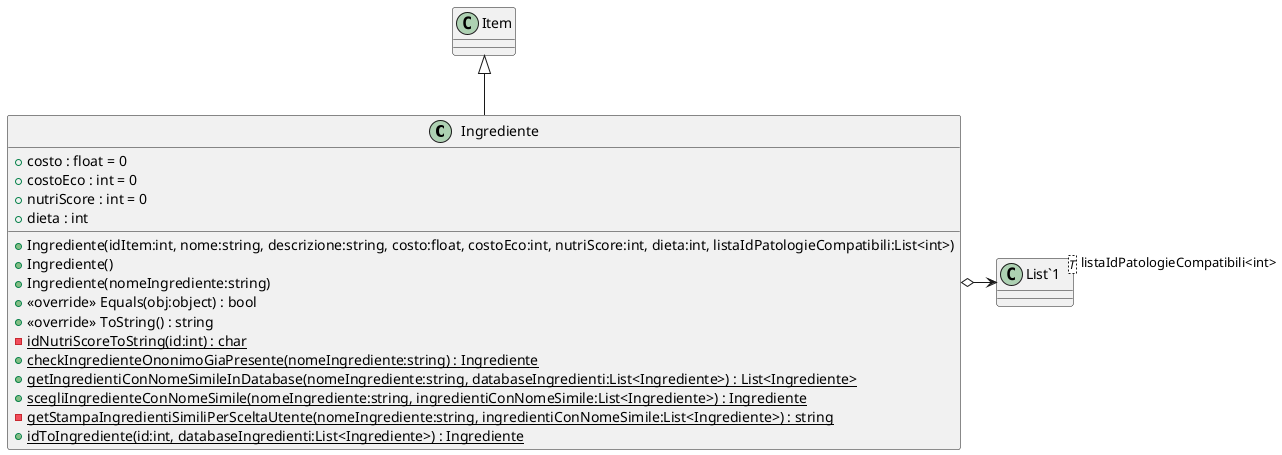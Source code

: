 @startuml
class Ingrediente {
    + costo : float = 0
    + costoEco : int = 0
    + nutriScore : int = 0
    + dieta : int
    + Ingrediente(idItem:int, nome:string, descrizione:string, costo:float, costoEco:int, nutriScore:int, dieta:int, listaIdPatologieCompatibili:List<int>)
    + Ingrediente()
    + Ingrediente(nomeIngrediente:string)
    + <<override>> Equals(obj:object) : bool
    + <<override>> ToString() : string
    - {static} idNutriScoreToString(id:int) : char
    + {static} checkIngredienteOnonimoGiaPresente(nomeIngrediente:string) : Ingrediente
    + {static} getIngredientiConNomeSimileInDatabase(nomeIngrediente:string, databaseIngredienti:List<Ingrediente>) : List<Ingrediente>
    + {static} scegliIngredienteConNomeSimile(nomeIngrediente:string, ingredientiConNomeSimile:List<Ingrediente>) : Ingrediente
    - {static} getStampaIngredientiSimiliPerSceltaUtente(nomeIngrediente:string, ingredientiConNomeSimile:List<Ingrediente>) : string
    + {static} idToIngrediente(id:int, databaseIngredienti:List<Ingrediente>) : Ingrediente
}
class "List`1"<T> {
}
Item <|-- Ingrediente
Ingrediente o-> "listaIdPatologieCompatibili<int>" "List`1"
@enduml
